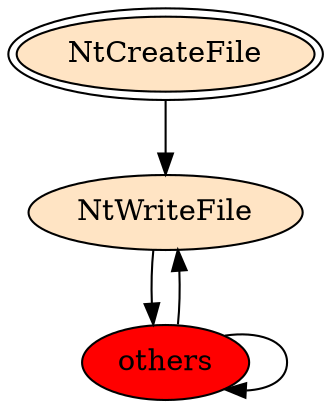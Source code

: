 digraph "./REPORTS/3905/API_PER_CATEGORY/CreateDirectory.exe_6252_Files and I_O (Local file system)_API_per_Category_Transition_Matrix" {
	NtCreateFile [label=NtCreateFile fillcolor=bisque peripheries=2 style=filled]
	NtWriteFile [label=NtWriteFile fillcolor=bisque style=filled]
	NtCreateFile -> NtWriteFile [label=""]
	others [label=others fillcolor=red style=filled]
	NtWriteFile -> others [label=""]
	others -> NtWriteFile [label=""]
	others -> others [label=""]
}
